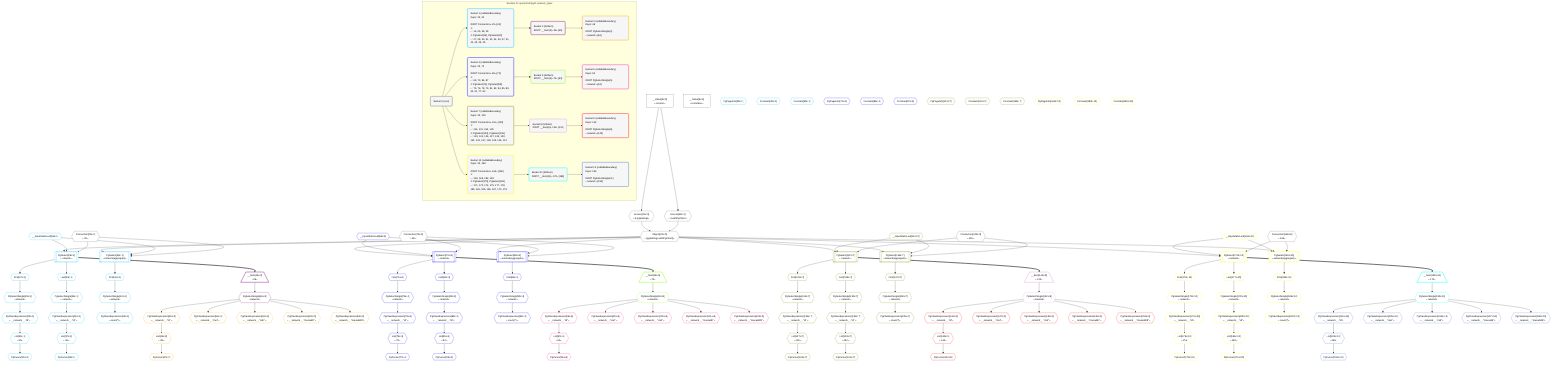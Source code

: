 %%{init: {'themeVariables': { 'fontSize': '12px'}}}%%
graph TD
    classDef path fill:#eee,stroke:#000,color:#000
    classDef plan fill:#fff,stroke-width:1px,color:#000
    classDef itemplan fill:#fff,stroke-width:2px,color:#000
    classDef unbatchedplan fill:#dff,stroke-width:1px,color:#000
    classDef sideeffectplan fill:#fcc,stroke-width:2px,color:#000
    classDef bucket fill:#f6f6f6,color:#000,stroke-width:2px,text-align:left


    %% define steps
    __Value3["__Value[3∈0]<br />ᐸcontextᐳ"]:::plan
    __Value5["__Value[5∈0]<br />ᐸrootValueᐳ"]:::plan
    __InputStaticLeaf16{{"__InputStaticLeaf[16∈1]"}}:::plan
    Access21{{"Access[21∈0]<br />ᐸ3.pgSettingsᐳ"}}:::plan
    Access22{{"Access[22∈0]<br />ᐸ3.withPgClientᐳ"}}:::plan
    Object23{{"Object[23∈0]<br />ᐸ{pgSettings,withPgClient}ᐳ"}}:::plan
    Connection24{{"Connection[24∈0]<br />ᐸ20ᐳ"}}:::plan
    PgPageInfo25{{"PgPageInfo[25∈1]"}}:::plan
    PgSelect26[["PgSelect[26∈1]<br />ᐸnetworkᐳ"]]:::plan
    First27{{"First[27∈1]"}}:::plan
    PgSelectSingle28{{"PgSelectSingle[28∈1]<br />ᐸnetworkᐳ"}}:::plan
    PgClassExpression30{{"PgClassExpression[30∈1]<br />ᐸ__network__.”id”ᐳ"}}:::plan
    List31{{"List[31∈1]<br />ᐸ30ᐳ"}}:::plan
    PgCursor29{{"PgCursor[29∈1]"}}:::plan
    Last33{{"Last[33∈1]"}}:::plan
    PgSelectSingle34{{"PgSelectSingle[34∈1]<br />ᐸnetworkᐳ"}}:::plan
    PgClassExpression36{{"PgClassExpression[36∈1]<br />ᐸ__network__.”id”ᐳ"}}:::plan
    List37{{"List[37∈1]<br />ᐸ36ᐳ"}}:::plan
    PgCursor35{{"PgCursor[35∈1]"}}:::plan
    Constant38{{"Constant[38∈1]"}}:::plan
    Constant39{{"Constant[39∈1]"}}:::plan
    PgSelect40[["PgSelect[40∈1]<br />ᐸnetwork(aggregate)ᐳ"]]:::plan
    First41{{"First[41∈1]"}}:::plan
    PgSelectSingle42{{"PgSelectSingle[42∈1]<br />ᐸnetworkᐳ"}}:::plan
    PgClassExpression43{{"PgClassExpression[43∈1]<br />ᐸcount(*)ᐳ"}}:::plan
    __Item45[/"__Item[45∈2]<br />ᐸ26ᐳ"\]:::itemplan
    PgSelectSingle46{{"PgSelectSingle[46∈2]<br />ᐸnetworkᐳ"}}:::plan
    PgClassExpression48{{"PgClassExpression[48∈3]<br />ᐸ__network__.”id”ᐳ"}}:::plan
    List49{{"List[49∈3]<br />ᐸ48ᐳ"}}:::plan
    PgCursor47{{"PgCursor[47∈3]"}}:::plan
    PgClassExpression51{{"PgClassExpression[51∈3]<br />ᐸ__network__.”inet”ᐳ"}}:::plan
    PgClassExpression52{{"PgClassExpression[52∈3]<br />ᐸ__network__.”cidr”ᐳ"}}:::plan
    PgClassExpression53{{"PgClassExpression[53∈3]<br />ᐸ__network__.”macaddr”ᐳ"}}:::plan
    PgClassExpression54{{"PgClassExpression[54∈3]<br />ᐸ__network__.”macaddr8”ᐳ"}}:::plan
    __InputStaticLeaf65{{"__InputStaticLeaf[65∈4]"}}:::plan
    Connection72{{"Connection[72∈0]<br />ᐸ68ᐳ"}}:::plan
    PgPageInfo73{{"PgPageInfo[73∈4]"}}:::plan
    PgSelect74[["PgSelect[74∈4]<br />ᐸnetworkᐳ"]]:::plan
    First75{{"First[75∈4]"}}:::plan
    PgSelectSingle76{{"PgSelectSingle[76∈4]<br />ᐸnetworkᐳ"}}:::plan
    PgClassExpression78{{"PgClassExpression[78∈4]<br />ᐸ__network__.”id”ᐳ"}}:::plan
    List79{{"List[79∈4]<br />ᐸ78ᐳ"}}:::plan
    PgCursor77{{"PgCursor[77∈4]"}}:::plan
    Last81{{"Last[81∈4]"}}:::plan
    PgSelectSingle82{{"PgSelectSingle[82∈4]<br />ᐸnetworkᐳ"}}:::plan
    PgClassExpression84{{"PgClassExpression[84∈4]<br />ᐸ__network__.”id”ᐳ"}}:::plan
    List85{{"List[85∈4]<br />ᐸ84ᐳ"}}:::plan
    PgCursor83{{"PgCursor[83∈4]"}}:::plan
    Constant86{{"Constant[86∈4]"}}:::plan
    Constant87{{"Constant[87∈4]"}}:::plan
    PgSelect88[["PgSelect[88∈4]<br />ᐸnetwork(aggregate)ᐳ"]]:::plan
    First89{{"First[89∈4]"}}:::plan
    PgSelectSingle90{{"PgSelectSingle[90∈4]<br />ᐸnetworkᐳ"}}:::plan
    PgClassExpression91{{"PgClassExpression[91∈4]<br />ᐸcount(*)ᐳ"}}:::plan
    __Item93[/"__Item[93∈5]<br />ᐸ74ᐳ"\]:::itemplan
    PgSelectSingle94{{"PgSelectSingle[94∈5]<br />ᐸnetworkᐳ"}}:::plan
    PgClassExpression96{{"PgClassExpression[96∈6]<br />ᐸ__network__.”id”ᐳ"}}:::plan
    List97{{"List[97∈6]<br />ᐸ96ᐳ"}}:::plan
    PgCursor95{{"PgCursor[95∈6]"}}:::plan
    PgClassExpression99{{"PgClassExpression[99∈6]<br />ᐸ__network__.”inet”ᐳ"}}:::plan
    PgClassExpression100{{"PgClassExpression[100∈6]<br />ᐸ__network__.”cidr”ᐳ"}}:::plan
    PgClassExpression101{{"PgClassExpression[101∈6]<br />ᐸ__network__.”macaddr”ᐳ"}}:::plan
    PgClassExpression102{{"PgClassExpression[102∈6]<br />ᐸ__network__.”macaddr8”ᐳ"}}:::plan
    __InputStaticLeaf114{{"__InputStaticLeaf[114∈7]"}}:::plan
    Connection120{{"Connection[120∈0]<br />ᐸ116ᐳ"}}:::plan
    PgPageInfo121{{"PgPageInfo[121∈7]"}}:::plan
    PgSelect122[["PgSelect[122∈7]<br />ᐸnetworkᐳ"]]:::plan
    First123{{"First[123∈7]"}}:::plan
    PgSelectSingle124{{"PgSelectSingle[124∈7]<br />ᐸnetworkᐳ"}}:::plan
    PgClassExpression126{{"PgClassExpression[126∈7]<br />ᐸ__network__.”id”ᐳ"}}:::plan
    List127{{"List[127∈7]<br />ᐸ126ᐳ"}}:::plan
    PgCursor125{{"PgCursor[125∈7]"}}:::plan
    Last129{{"Last[129∈7]"}}:::plan
    PgSelectSingle130{{"PgSelectSingle[130∈7]<br />ᐸnetworkᐳ"}}:::plan
    PgClassExpression132{{"PgClassExpression[132∈7]<br />ᐸ__network__.”id”ᐳ"}}:::plan
    List133{{"List[133∈7]<br />ᐸ132ᐳ"}}:::plan
    PgCursor131{{"PgCursor[131∈7]"}}:::plan
    Constant134{{"Constant[134∈7]"}}:::plan
    Constant135{{"Constant[135∈7]"}}:::plan
    PgSelect136[["PgSelect[136∈7]<br />ᐸnetwork(aggregate)ᐳ"]]:::plan
    First137{{"First[137∈7]"}}:::plan
    PgSelectSingle138{{"PgSelectSingle[138∈7]<br />ᐸnetworkᐳ"}}:::plan
    PgClassExpression139{{"PgClassExpression[139∈7]<br />ᐸcount(*)ᐳ"}}:::plan
    __Item141[/"__Item[141∈8]<br />ᐸ122ᐳ"\]:::itemplan
    PgSelectSingle142{{"PgSelectSingle[142∈8]<br />ᐸnetworkᐳ"}}:::plan
    PgClassExpression144{{"PgClassExpression[144∈9]<br />ᐸ__network__.”id”ᐳ"}}:::plan
    List145{{"List[145∈9]<br />ᐸ144ᐳ"}}:::plan
    PgCursor143{{"PgCursor[143∈9]"}}:::plan
    PgClassExpression147{{"PgClassExpression[147∈9]<br />ᐸ__network__.”inet”ᐳ"}}:::plan
    PgClassExpression148{{"PgClassExpression[148∈9]<br />ᐸ__network__.”cidr”ᐳ"}}:::plan
    PgClassExpression149{{"PgClassExpression[149∈9]<br />ᐸ__network__.”macaddr”ᐳ"}}:::plan
    PgClassExpression150{{"PgClassExpression[150∈9]<br />ᐸ__network__.”macaddr8”ᐳ"}}:::plan
    __InputStaticLeaf163{{"__InputStaticLeaf[163∈10]"}}:::plan
    Connection168{{"Connection[168∈0]<br />ᐸ164ᐳ"}}:::plan
    PgPageInfo169{{"PgPageInfo[169∈10]"}}:::plan
    PgSelect170[["PgSelect[170∈10]<br />ᐸnetworkᐳ"]]:::plan
    First171{{"First[171∈10]"}}:::plan
    PgSelectSingle172{{"PgSelectSingle[172∈10]<br />ᐸnetworkᐳ"}}:::plan
    PgClassExpression174{{"PgClassExpression[174∈10]<br />ᐸ__network__.”id”ᐳ"}}:::plan
    List175{{"List[175∈10]<br />ᐸ174ᐳ"}}:::plan
    PgCursor173{{"PgCursor[173∈10]"}}:::plan
    Last177{{"Last[177∈10]"}}:::plan
    PgSelectSingle178{{"PgSelectSingle[178∈10]<br />ᐸnetworkᐳ"}}:::plan
    PgClassExpression180{{"PgClassExpression[180∈10]<br />ᐸ__network__.”id”ᐳ"}}:::plan
    List181{{"List[181∈10]<br />ᐸ180ᐳ"}}:::plan
    PgCursor179{{"PgCursor[179∈10]"}}:::plan
    Constant182{{"Constant[182∈10]"}}:::plan
    Constant183{{"Constant[183∈10]"}}:::plan
    PgSelect184[["PgSelect[184∈10]<br />ᐸnetwork(aggregate)ᐳ"]]:::plan
    First185{{"First[185∈10]"}}:::plan
    PgSelectSingle186{{"PgSelectSingle[186∈10]<br />ᐸnetworkᐳ"}}:::plan
    PgClassExpression187{{"PgClassExpression[187∈10]<br />ᐸcount(*)ᐳ"}}:::plan
    __Item189[/"__Item[189∈11]<br />ᐸ170ᐳ"\]:::itemplan
    PgSelectSingle190{{"PgSelectSingle[190∈11]<br />ᐸnetworkᐳ"}}:::plan
    PgClassExpression192{{"PgClassExpression[192∈12]<br />ᐸ__network__.”id”ᐳ"}}:::plan
    List193{{"List[193∈12]<br />ᐸ192ᐳ"}}:::plan
    PgCursor191{{"PgCursor[191∈12]"}}:::plan
    PgClassExpression195{{"PgClassExpression[195∈12]<br />ᐸ__network__.”inet”ᐳ"}}:::plan
    PgClassExpression196{{"PgClassExpression[196∈12]<br />ᐸ__network__.”cidr”ᐳ"}}:::plan
    PgClassExpression197{{"PgClassExpression[197∈12]<br />ᐸ__network__.”macaddr”ᐳ"}}:::plan
    PgClassExpression198{{"PgClassExpression[198∈12]<br />ᐸ__network__.”macaddr8”ᐳ"}}:::plan

    %% plan dependencies
    __Value3 --> Access21
    __Value3 --> Access22
    Access21 & Access22 --> Object23
    Object23 & __InputStaticLeaf16 & Connection24 --> PgSelect26
    PgSelect26 --> First27
    First27 --> PgSelectSingle28
    PgSelectSingle28 --> PgClassExpression30
    PgClassExpression30 --> List31
    List31 --> PgCursor29
    PgSelect26 --> Last33
    Last33 --> PgSelectSingle34
    PgSelectSingle34 --> PgClassExpression36
    PgClassExpression36 --> List37
    List37 --> PgCursor35
    Object23 & __InputStaticLeaf16 & Connection24 --> PgSelect40
    PgSelect40 --> First41
    First41 --> PgSelectSingle42
    PgSelectSingle42 --> PgClassExpression43
    PgSelect26 ==> __Item45
    __Item45 --> PgSelectSingle46
    PgSelectSingle46 --> PgClassExpression48
    PgClassExpression48 --> List49
    List49 --> PgCursor47
    PgSelectSingle46 --> PgClassExpression51
    PgSelectSingle46 --> PgClassExpression52
    PgSelectSingle46 --> PgClassExpression53
    PgSelectSingle46 --> PgClassExpression54
    Object23 & __InputStaticLeaf65 & Connection72 --> PgSelect74
    PgSelect74 --> First75
    First75 --> PgSelectSingle76
    PgSelectSingle76 --> PgClassExpression78
    PgClassExpression78 --> List79
    List79 --> PgCursor77
    PgSelect74 --> Last81
    Last81 --> PgSelectSingle82
    PgSelectSingle82 --> PgClassExpression84
    PgClassExpression84 --> List85
    List85 --> PgCursor83
    Object23 & __InputStaticLeaf65 & Connection72 --> PgSelect88
    PgSelect88 --> First89
    First89 --> PgSelectSingle90
    PgSelectSingle90 --> PgClassExpression91
    PgSelect74 ==> __Item93
    __Item93 --> PgSelectSingle94
    PgSelectSingle94 --> PgClassExpression96
    PgClassExpression96 --> List97
    List97 --> PgCursor95
    PgSelectSingle94 --> PgClassExpression99
    PgSelectSingle94 --> PgClassExpression100
    PgSelectSingle94 --> PgClassExpression101
    PgSelectSingle94 --> PgClassExpression102
    Object23 & __InputStaticLeaf114 & Connection120 --> PgSelect122
    PgSelect122 --> First123
    First123 --> PgSelectSingle124
    PgSelectSingle124 --> PgClassExpression126
    PgClassExpression126 --> List127
    List127 --> PgCursor125
    PgSelect122 --> Last129
    Last129 --> PgSelectSingle130
    PgSelectSingle130 --> PgClassExpression132
    PgClassExpression132 --> List133
    List133 --> PgCursor131
    Object23 & __InputStaticLeaf114 & Connection120 --> PgSelect136
    PgSelect136 --> First137
    First137 --> PgSelectSingle138
    PgSelectSingle138 --> PgClassExpression139
    PgSelect122 ==> __Item141
    __Item141 --> PgSelectSingle142
    PgSelectSingle142 --> PgClassExpression144
    PgClassExpression144 --> List145
    List145 --> PgCursor143
    PgSelectSingle142 --> PgClassExpression147
    PgSelectSingle142 --> PgClassExpression148
    PgSelectSingle142 --> PgClassExpression149
    PgSelectSingle142 --> PgClassExpression150
    Object23 & __InputStaticLeaf163 & Connection168 --> PgSelect170
    PgSelect170 --> First171
    First171 --> PgSelectSingle172
    PgSelectSingle172 --> PgClassExpression174
    PgClassExpression174 --> List175
    List175 --> PgCursor173
    PgSelect170 --> Last177
    Last177 --> PgSelectSingle178
    PgSelectSingle178 --> PgClassExpression180
    PgClassExpression180 --> List181
    List181 --> PgCursor179
    Object23 & __InputStaticLeaf163 & Connection168 --> PgSelect184
    PgSelect184 --> First185
    First185 --> PgSelectSingle186
    PgSelectSingle186 --> PgClassExpression187
    PgSelect170 ==> __Item189
    __Item189 --> PgSelectSingle190
    PgSelectSingle190 --> PgClassExpression192
    PgClassExpression192 --> List193
    List193 --> PgCursor191
    PgSelectSingle190 --> PgClassExpression195
    PgSelectSingle190 --> PgClassExpression196
    PgSelectSingle190 --> PgClassExpression197
    PgSelectSingle190 --> PgClassExpression198

    subgraph "Buckets for queries/v4/pg11.network_types"
    Bucket0("Bucket 0 (root)"):::bucket
    classDef bucket0 stroke:#696969
    class Bucket0,__Value3,__Value5,Access21,Access22,Object23,Connection24,Connection72,Connection120,Connection168 bucket0
    Bucket1("Bucket 1 (nullableBoundary)<br />Deps: 23, 24<br /><br />ROOT Connectionᐸ20ᐳ[24]<br />1: <br />ᐳ: 16, 25, 38, 39<br />2: PgSelect[26], PgSelect[40]<br />ᐳ: 27, 28, 30, 31, 33, 34, 36, 37, 41, 42, 43, 29, 35"):::bucket
    classDef bucket1 stroke:#00bfff
    class Bucket1,__InputStaticLeaf16,PgPageInfo25,PgSelect26,First27,PgSelectSingle28,PgCursor29,PgClassExpression30,List31,Last33,PgSelectSingle34,PgCursor35,PgClassExpression36,List37,Constant38,Constant39,PgSelect40,First41,PgSelectSingle42,PgClassExpression43 bucket1
    Bucket2("Bucket 2 (listItem)<br />ROOT __Item{2}ᐸ26ᐳ[45]"):::bucket
    classDef bucket2 stroke:#7f007f
    class Bucket2,__Item45,PgSelectSingle46 bucket2
    Bucket3("Bucket 3 (nullableBoundary)<br />Deps: 46<br /><br />ROOT PgSelectSingle{2}ᐸnetworkᐳ[46]"):::bucket
    classDef bucket3 stroke:#ffa500
    class Bucket3,PgCursor47,PgClassExpression48,List49,PgClassExpression51,PgClassExpression52,PgClassExpression53,PgClassExpression54 bucket3
    Bucket4("Bucket 4 (nullableBoundary)<br />Deps: 23, 72<br /><br />ROOT Connectionᐸ68ᐳ[72]<br />1: <br />ᐳ: 65, 73, 86, 87<br />2: PgSelect[74], PgSelect[88]<br />ᐳ: 75, 76, 78, 79, 81, 82, 84, 85, 89, 90, 91, 77, 83"):::bucket
    classDef bucket4 stroke:#0000ff
    class Bucket4,__InputStaticLeaf65,PgPageInfo73,PgSelect74,First75,PgSelectSingle76,PgCursor77,PgClassExpression78,List79,Last81,PgSelectSingle82,PgCursor83,PgClassExpression84,List85,Constant86,Constant87,PgSelect88,First89,PgSelectSingle90,PgClassExpression91 bucket4
    Bucket5("Bucket 5 (listItem)<br />ROOT __Item{5}ᐸ74ᐳ[93]"):::bucket
    classDef bucket5 stroke:#7fff00
    class Bucket5,__Item93,PgSelectSingle94 bucket5
    Bucket6("Bucket 6 (nullableBoundary)<br />Deps: 94<br /><br />ROOT PgSelectSingle{5}ᐸnetworkᐳ[94]"):::bucket
    classDef bucket6 stroke:#ff1493
    class Bucket6,PgCursor95,PgClassExpression96,List97,PgClassExpression99,PgClassExpression100,PgClassExpression101,PgClassExpression102 bucket6
    Bucket7("Bucket 7 (nullableBoundary)<br />Deps: 23, 120<br /><br />ROOT Connectionᐸ116ᐳ[120]<br />1: <br />ᐳ: 114, 121, 134, 135<br />2: PgSelect[122], PgSelect[136]<br />ᐳ: 123, 124, 126, 127, 129, 130, 132, 133, 137, 138, 139, 125, 131"):::bucket
    classDef bucket7 stroke:#808000
    class Bucket7,__InputStaticLeaf114,PgPageInfo121,PgSelect122,First123,PgSelectSingle124,PgCursor125,PgClassExpression126,List127,Last129,PgSelectSingle130,PgCursor131,PgClassExpression132,List133,Constant134,Constant135,PgSelect136,First137,PgSelectSingle138,PgClassExpression139 bucket7
    Bucket8("Bucket 8 (listItem)<br />ROOT __Item{8}ᐸ122ᐳ[141]"):::bucket
    classDef bucket8 stroke:#dda0dd
    class Bucket8,__Item141,PgSelectSingle142 bucket8
    Bucket9("Bucket 9 (nullableBoundary)<br />Deps: 142<br /><br />ROOT PgSelectSingle{8}ᐸnetworkᐳ[142]"):::bucket
    classDef bucket9 stroke:#ff0000
    class Bucket9,PgCursor143,PgClassExpression144,List145,PgClassExpression147,PgClassExpression148,PgClassExpression149,PgClassExpression150 bucket9
    Bucket10("Bucket 10 (nullableBoundary)<br />Deps: 23, 168<br /><br />ROOT Connectionᐸ164ᐳ[168]<br />1: <br />ᐳ: 163, 169, 182, 183<br />2: PgSelect[170], PgSelect[184]<br />ᐳ: 171, 172, 174, 175, 177, 178, 180, 181, 185, 186, 187, 173, 179"):::bucket
    classDef bucket10 stroke:#ffff00
    class Bucket10,__InputStaticLeaf163,PgPageInfo169,PgSelect170,First171,PgSelectSingle172,PgCursor173,PgClassExpression174,List175,Last177,PgSelectSingle178,PgCursor179,PgClassExpression180,List181,Constant182,Constant183,PgSelect184,First185,PgSelectSingle186,PgClassExpression187 bucket10
    Bucket11("Bucket 11 (listItem)<br />ROOT __Item{11}ᐸ170ᐳ[189]"):::bucket
    classDef bucket11 stroke:#00ffff
    class Bucket11,__Item189,PgSelectSingle190 bucket11
    Bucket12("Bucket 12 (nullableBoundary)<br />Deps: 190<br /><br />ROOT PgSelectSingle{11}ᐸnetworkᐳ[190]"):::bucket
    classDef bucket12 stroke:#4169e1
    class Bucket12,PgCursor191,PgClassExpression192,List193,PgClassExpression195,PgClassExpression196,PgClassExpression197,PgClassExpression198 bucket12
    Bucket0 --> Bucket1 & Bucket4 & Bucket7 & Bucket10
    Bucket1 --> Bucket2
    Bucket2 --> Bucket3
    Bucket4 --> Bucket5
    Bucket5 --> Bucket6
    Bucket7 --> Bucket8
    Bucket8 --> Bucket9
    Bucket10 --> Bucket11
    Bucket11 --> Bucket12
    end